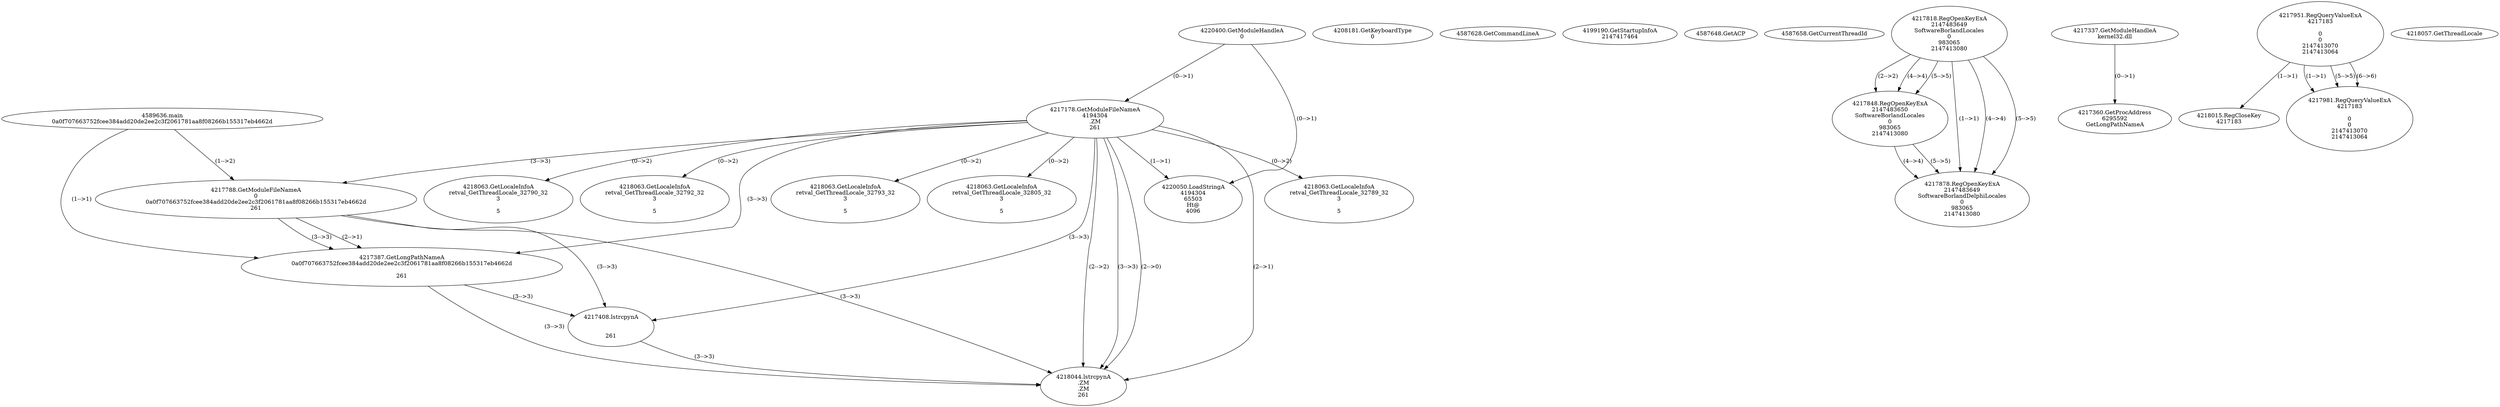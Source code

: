// Global SCDG with merge call
digraph {
	0 [label="4589636.main
0a0f707663752fcee384add20de2ee2c3f2061781aa8f08266b155317eb4662d"]
	1 [label="4220400.GetModuleHandleA
0"]
	2 [label="4208181.GetKeyboardType
0"]
	3 [label="4587628.GetCommandLineA
"]
	4 [label="4199190.GetStartupInfoA
2147417464"]
	5 [label="4587648.GetACP
"]
	6 [label="4587658.GetCurrentThreadId
"]
	7 [label="4217178.GetModuleFileNameA
4194304
.ZM
261"]
	1 -> 7 [label="(0-->1)"]
	8 [label="4217788.GetModuleFileNameA
0
0a0f707663752fcee384add20de2ee2c3f2061781aa8f08266b155317eb4662d
261"]
	0 -> 8 [label="(1-->2)"]
	7 -> 8 [label="(3-->3)"]
	9 [label="4217818.RegOpenKeyExA
2147483649
Software\Borland\Locales
0
983065
2147413080"]
	10 [label="4217848.RegOpenKeyExA
2147483650
Software\Borland\Locales
0
983065
2147413080"]
	9 -> 10 [label="(2-->2)"]
	9 -> 10 [label="(4-->4)"]
	9 -> 10 [label="(5-->5)"]
	11 [label="4217878.RegOpenKeyExA
2147483649
Software\Borland\Delphi\Locales
0
983065
2147413080"]
	9 -> 11 [label="(1-->1)"]
	9 -> 11 [label="(4-->4)"]
	10 -> 11 [label="(4-->4)"]
	9 -> 11 [label="(5-->5)"]
	10 -> 11 [label="(5-->5)"]
	12 [label="4217337.GetModuleHandleA
kernel32.dll"]
	13 [label="4217360.GetProcAddress
6295592
GetLongPathNameA"]
	12 -> 13 [label="(0-->1)"]
	14 [label="4217387.GetLongPathNameA
0a0f707663752fcee384add20de2ee2c3f2061781aa8f08266b155317eb4662d

261"]
	0 -> 14 [label="(1-->1)"]
	8 -> 14 [label="(2-->1)"]
	7 -> 14 [label="(3-->3)"]
	8 -> 14 [label="(3-->3)"]
	15 [label="4217408.lstrcpynA


261"]
	7 -> 15 [label="(3-->3)"]
	8 -> 15 [label="(3-->3)"]
	14 -> 15 [label="(3-->3)"]
	16 [label="4217951.RegQueryValueExA
4217183

0
0
2147413070
2147413064"]
	17 [label="4218015.RegCloseKey
4217183"]
	16 -> 17 [label="(1-->1)"]
	18 [label="4218044.lstrcpynA
.ZM
.ZM
261"]
	7 -> 18 [label="(2-->1)"]
	7 -> 18 [label="(2-->2)"]
	7 -> 18 [label="(3-->3)"]
	8 -> 18 [label="(3-->3)"]
	14 -> 18 [label="(3-->3)"]
	15 -> 18 [label="(3-->3)"]
	7 -> 18 [label="(2-->0)"]
	19 [label="4218057.GetThreadLocale
"]
	20 [label="4218063.GetLocaleInfoA
retval_GetThreadLocale_32789_32
3

5"]
	7 -> 20 [label="(0-->2)"]
	21 [label="4220050.LoadStringA
4194304
65503
Ht@
4096"]
	1 -> 21 [label="(0-->1)"]
	7 -> 21 [label="(1-->1)"]
	22 [label="4217981.RegQueryValueExA
4217183

0
0
2147413070
2147413064"]
	16 -> 22 [label="(1-->1)"]
	16 -> 22 [label="(5-->5)"]
	16 -> 22 [label="(6-->6)"]
	23 [label="4218063.GetLocaleInfoA
retval_GetThreadLocale_32790_32
3

5"]
	7 -> 23 [label="(0-->2)"]
	24 [label="4218063.GetLocaleInfoA
retval_GetThreadLocale_32792_32
3

5"]
	7 -> 24 [label="(0-->2)"]
	25 [label="4218063.GetLocaleInfoA
retval_GetThreadLocale_32793_32
3

5"]
	7 -> 25 [label="(0-->2)"]
	26 [label="4218063.GetLocaleInfoA
retval_GetThreadLocale_32805_32
3

5"]
	7 -> 26 [label="(0-->2)"]
}
